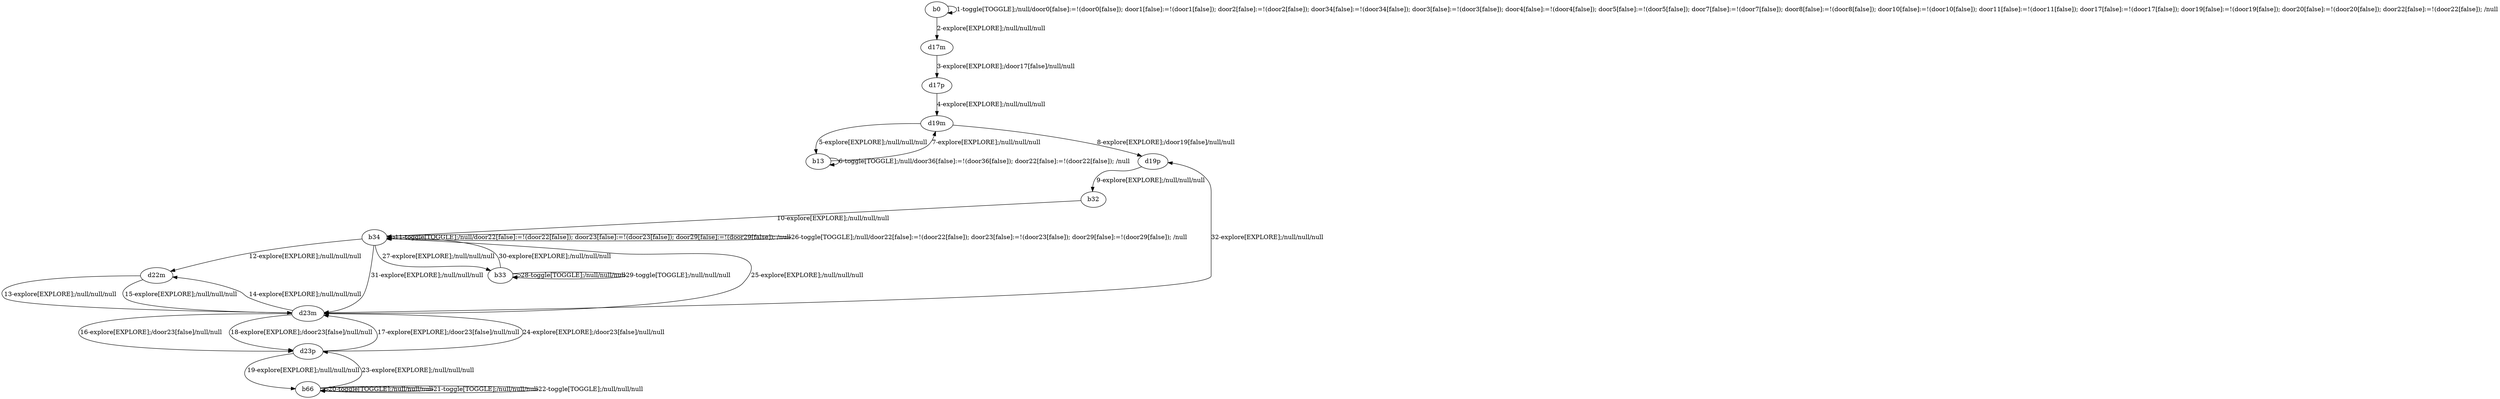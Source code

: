 # Total number of goals covered by this test: 1
# d23m --> d19p

digraph g {
"b0" -> "b0" [label = "1-toggle[TOGGLE];/null/door0[false]:=!(door0[false]); door1[false]:=!(door1[false]); door2[false]:=!(door2[false]); door34[false]:=!(door34[false]); door3[false]:=!(door3[false]); door4[false]:=!(door4[false]); door5[false]:=!(door5[false]); door7[false]:=!(door7[false]); door8[false]:=!(door8[false]); door10[false]:=!(door10[false]); door11[false]:=!(door11[false]); door17[false]:=!(door17[false]); door19[false]:=!(door19[false]); door20[false]:=!(door20[false]); door22[false]:=!(door22[false]); /null"];
"b0" -> "d17m" [label = "2-explore[EXPLORE];/null/null/null"];
"d17m" -> "d17p" [label = "3-explore[EXPLORE];/door17[false]/null/null"];
"d17p" -> "d19m" [label = "4-explore[EXPLORE];/null/null/null"];
"d19m" -> "b13" [label = "5-explore[EXPLORE];/null/null/null"];
"b13" -> "b13" [label = "6-toggle[TOGGLE];/null/door36[false]:=!(door36[false]); door22[false]:=!(door22[false]); /null"];
"b13" -> "d19m" [label = "7-explore[EXPLORE];/null/null/null"];
"d19m" -> "d19p" [label = "8-explore[EXPLORE];/door19[false]/null/null"];
"d19p" -> "b32" [label = "9-explore[EXPLORE];/null/null/null"];
"b32" -> "b34" [label = "10-explore[EXPLORE];/null/null/null"];
"b34" -> "b34" [label = "11-toggle[TOGGLE];/null/door22[false]:=!(door22[false]); door23[false]:=!(door23[false]); door29[false]:=!(door29[false]); /null"];
"b34" -> "d22m" [label = "12-explore[EXPLORE];/null/null/null"];
"d22m" -> "d23m" [label = "13-explore[EXPLORE];/null/null/null"];
"d23m" -> "d22m" [label = "14-explore[EXPLORE];/null/null/null"];
"d22m" -> "d23m" [label = "15-explore[EXPLORE];/null/null/null"];
"d23m" -> "d23p" [label = "16-explore[EXPLORE];/door23[false]/null/null"];
"d23p" -> "d23m" [label = "17-explore[EXPLORE];/door23[false]/null/null"];
"d23m" -> "d23p" [label = "18-explore[EXPLORE];/door23[false]/null/null"];
"d23p" -> "b66" [label = "19-explore[EXPLORE];/null/null/null"];
"b66" -> "b66" [label = "20-toggle[TOGGLE];/null/null/null"];
"b66" -> "b66" [label = "21-toggle[TOGGLE];/null/null/null"];
"b66" -> "b66" [label = "22-toggle[TOGGLE];/null/null/null"];
"b66" -> "d23p" [label = "23-explore[EXPLORE];/null/null/null"];
"d23p" -> "d23m" [label = "24-explore[EXPLORE];/door23[false]/null/null"];
"d23m" -> "b34" [label = "25-explore[EXPLORE];/null/null/null"];
"b34" -> "b34" [label = "26-toggle[TOGGLE];/null/door22[false]:=!(door22[false]); door23[false]:=!(door23[false]); door29[false]:=!(door29[false]); /null"];
"b34" -> "b33" [label = "27-explore[EXPLORE];/null/null/null"];
"b33" -> "b33" [label = "28-toggle[TOGGLE];/null/null/null"];
"b33" -> "b33" [label = "29-toggle[TOGGLE];/null/null/null"];
"b33" -> "b34" [label = "30-explore[EXPLORE];/null/null/null"];
"b34" -> "d23m" [label = "31-explore[EXPLORE];/null/null/null"];
"d23m" -> "d19p" [label = "32-explore[EXPLORE];/null/null/null"];
}